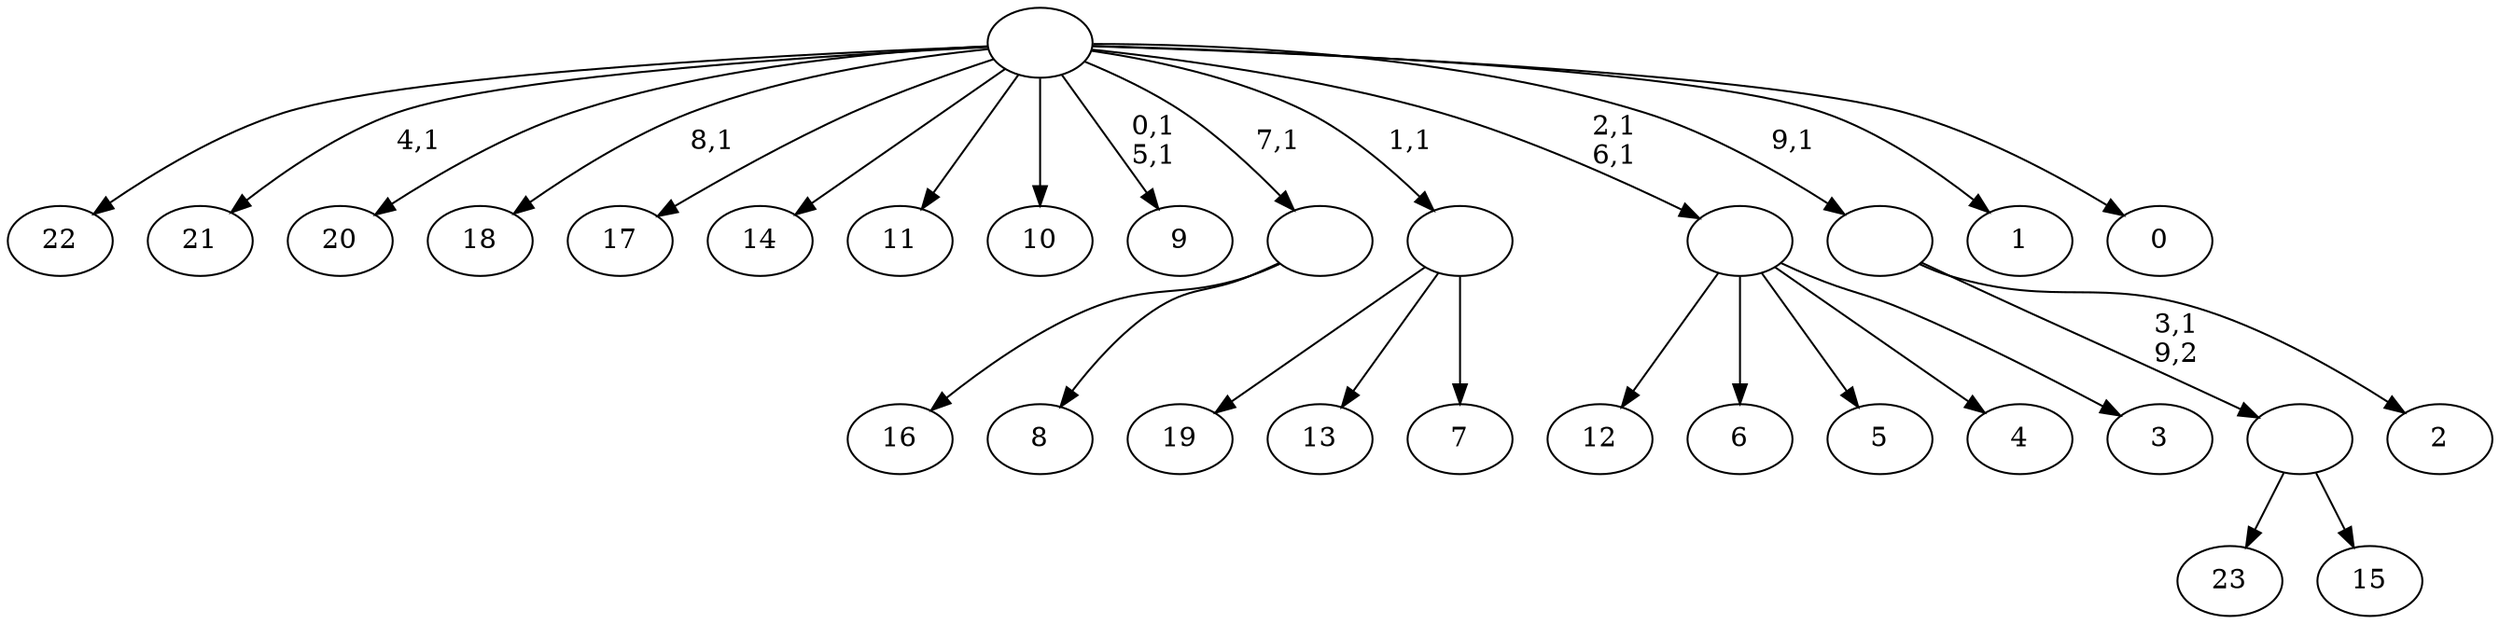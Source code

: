 digraph T {
	34 [label="23"]
	33 [label="22"]
	32 [label="21"]
	30 [label="20"]
	29 [label="19"]
	28 [label="18"]
	26 [label="17"]
	25 [label="16"]
	24 [label="15"]
	23 [label=""]
	22 [label="14"]
	21 [label="13"]
	20 [label="12"]
	19 [label="11"]
	18 [label="10"]
	17 [label="9"]
	14 [label="8"]
	13 [label=""]
	12 [label="7"]
	11 [label=""]
	10 [label="6"]
	9 [label="5"]
	8 [label="4"]
	7 [label="3"]
	6 [label=""]
	4 [label="2"]
	3 [label=""]
	2 [label="1"]
	1 [label="0"]
	0 [label=""]
	23 -> 34 [label=""]
	23 -> 24 [label=""]
	13 -> 25 [label=""]
	13 -> 14 [label=""]
	11 -> 29 [label=""]
	11 -> 21 [label=""]
	11 -> 12 [label=""]
	6 -> 20 [label=""]
	6 -> 10 [label=""]
	6 -> 9 [label=""]
	6 -> 8 [label=""]
	6 -> 7 [label=""]
	3 -> 23 [label="3,1\n9,2"]
	3 -> 4 [label=""]
	0 -> 6 [label="2,1\n6,1"]
	0 -> 17 [label="0,1\n5,1"]
	0 -> 28 [label="8,1"]
	0 -> 32 [label="4,1"]
	0 -> 33 [label=""]
	0 -> 30 [label=""]
	0 -> 26 [label=""]
	0 -> 22 [label=""]
	0 -> 19 [label=""]
	0 -> 18 [label=""]
	0 -> 13 [label="7,1"]
	0 -> 11 [label="1,1"]
	0 -> 3 [label="9,1"]
	0 -> 2 [label=""]
	0 -> 1 [label=""]
}
